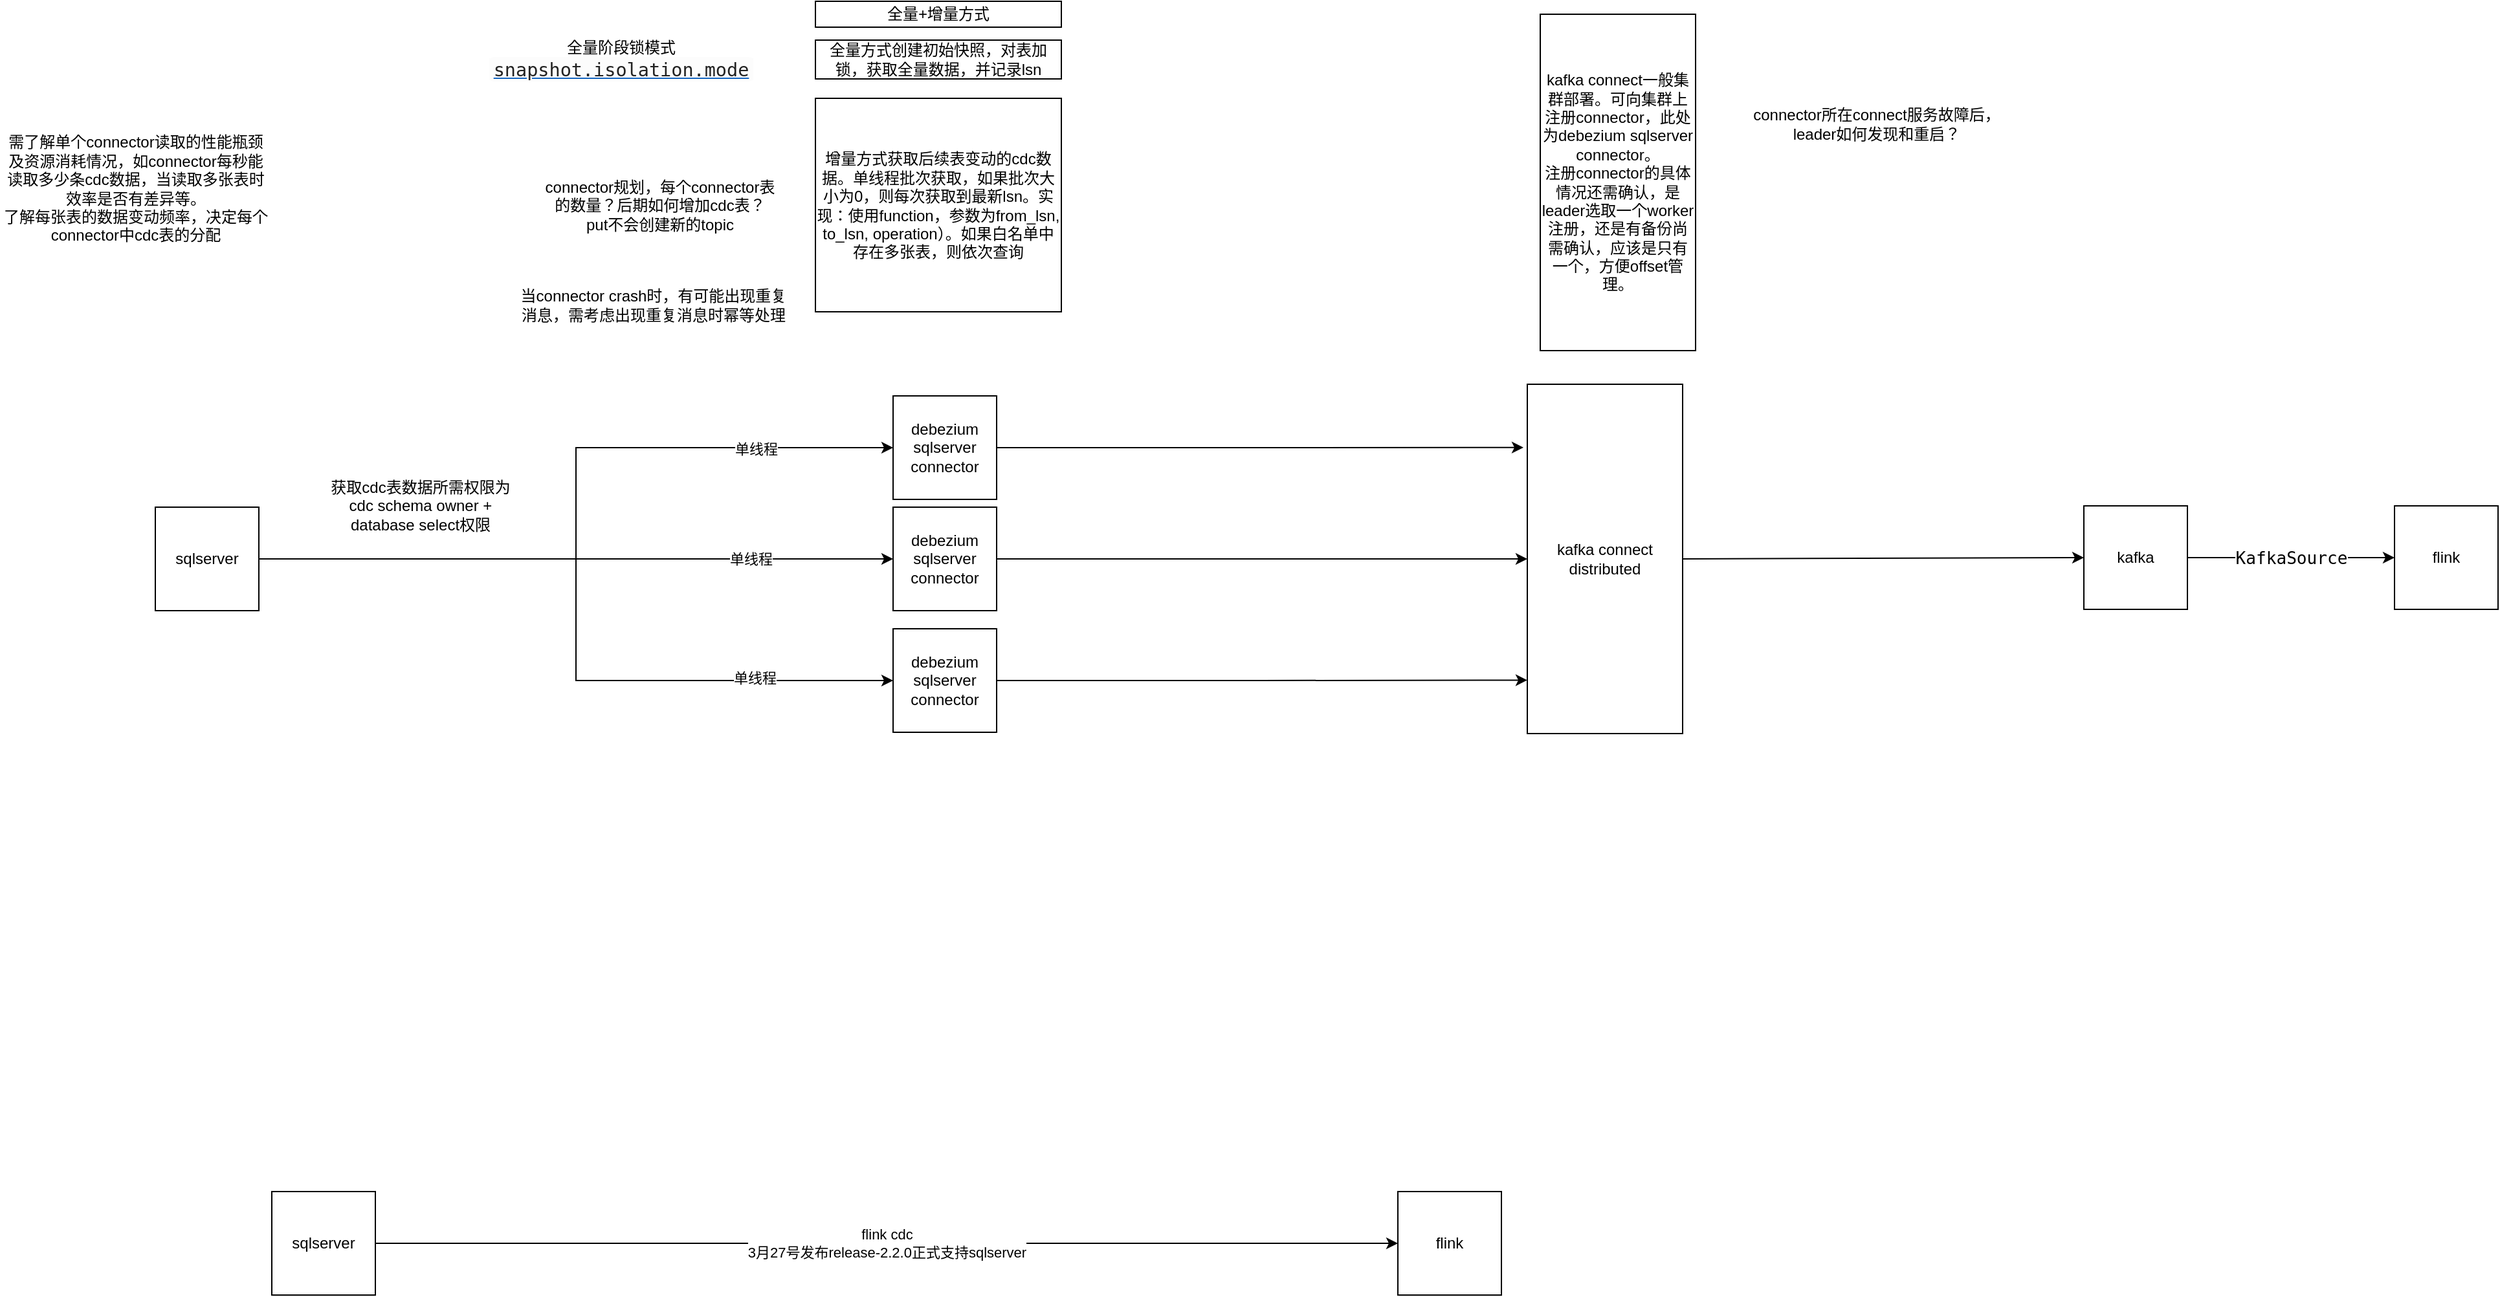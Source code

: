 <mxfile version="17.4.0" type="github">
  <diagram name="Page-1" id="74b105a0-9070-1c63-61bc-23e55f88626e">
    <mxGraphModel dx="2062" dy="1146" grid="1" gridSize="10" guides="1" tooltips="1" connect="1" arrows="1" fold="1" page="1" pageScale="1.5" pageWidth="1169" pageHeight="826" background="none" math="0" shadow="0">
      <root>
        <mxCell id="0" style=";html=1;" />
        <mxCell id="1" style=";html=1;" parent="0" />
        <mxCell id="Ck6pVBikPRRo8cWauUGt-11" style="edgeStyle=orthogonalEdgeStyle;rounded=0;orthogonalLoop=1;jettySize=auto;html=1;exitX=1;exitY=0.5;exitDx=0;exitDy=0;entryX=0;entryY=0.5;entryDx=0;entryDy=0;" parent="1" source="Ck6pVBikPRRo8cWauUGt-1" target="Ck6pVBikPRRo8cWauUGt-2" edge="1">
          <mxGeometry relative="1" as="geometry" />
        </mxCell>
        <mxCell id="Ck6pVBikPRRo8cWauUGt-27" value="单线程" style="edgeLabel;html=1;align=center;verticalAlign=middle;resizable=0;points=[];" parent="Ck6pVBikPRRo8cWauUGt-11" vertex="1" connectable="0">
          <mxGeometry x="0.632" y="-1" relative="1" as="geometry">
            <mxPoint as="offset" />
          </mxGeometry>
        </mxCell>
        <mxCell id="Ck6pVBikPRRo8cWauUGt-13" style="edgeStyle=orthogonalEdgeStyle;rounded=0;orthogonalLoop=1;jettySize=auto;html=1;exitX=1;exitY=0.5;exitDx=0;exitDy=0;entryX=0;entryY=0.5;entryDx=0;entryDy=0;" parent="1" source="Ck6pVBikPRRo8cWauUGt-1" target="Ck6pVBikPRRo8cWauUGt-3" edge="1">
          <mxGeometry relative="1" as="geometry" />
        </mxCell>
        <mxCell id="Ck6pVBikPRRo8cWauUGt-20" value="单线程" style="edgeLabel;html=1;align=center;verticalAlign=middle;resizable=0;points=[];" parent="Ck6pVBikPRRo8cWauUGt-13" vertex="1" connectable="0">
          <mxGeometry x="0.309" y="1" relative="1" as="geometry">
            <mxPoint x="59" y="1" as="offset" />
          </mxGeometry>
        </mxCell>
        <mxCell id="Ck6pVBikPRRo8cWauUGt-15" style="edgeStyle=orthogonalEdgeStyle;rounded=0;orthogonalLoop=1;jettySize=auto;html=1;exitX=1;exitY=0.5;exitDx=0;exitDy=0;entryX=0;entryY=0.5;entryDx=0;entryDy=0;" parent="1" source="Ck6pVBikPRRo8cWauUGt-1" target="Ck6pVBikPRRo8cWauUGt-4" edge="1">
          <mxGeometry relative="1" as="geometry" />
        </mxCell>
        <mxCell id="Ck6pVBikPRRo8cWauUGt-25" value="单线程" style="edgeLabel;html=1;align=center;verticalAlign=middle;resizable=0;points=[];" parent="Ck6pVBikPRRo8cWauUGt-15" vertex="1" connectable="0">
          <mxGeometry x="0.634" y="2" relative="1" as="geometry">
            <mxPoint as="offset" />
          </mxGeometry>
        </mxCell>
        <mxCell id="Ck6pVBikPRRo8cWauUGt-1" value="sqlserver" style="whiteSpace=wrap;html=1;aspect=fixed;" parent="1" vertex="1">
          <mxGeometry x="230" y="431" width="80" height="80" as="geometry" />
        </mxCell>
        <mxCell id="Ck6pVBikPRRo8cWauUGt-21" style="edgeStyle=orthogonalEdgeStyle;rounded=0;orthogonalLoop=1;jettySize=auto;html=1;exitX=1;exitY=0.5;exitDx=0;exitDy=0;entryX=-0.025;entryY=0.181;entryDx=0;entryDy=0;entryPerimeter=0;" parent="1" source="Ck6pVBikPRRo8cWauUGt-2" target="Ck6pVBikPRRo8cWauUGt-8" edge="1">
          <mxGeometry relative="1" as="geometry" />
        </mxCell>
        <mxCell id="Ck6pVBikPRRo8cWauUGt-2" value="debezium sqlserver connector" style="whiteSpace=wrap;html=1;aspect=fixed;" parent="1" vertex="1">
          <mxGeometry x="800" y="345" width="80" height="80" as="geometry" />
        </mxCell>
        <mxCell id="Ck6pVBikPRRo8cWauUGt-22" style="edgeStyle=orthogonalEdgeStyle;rounded=0;orthogonalLoop=1;jettySize=auto;html=1;exitX=1;exitY=0.5;exitDx=0;exitDy=0;entryX=0;entryY=0.5;entryDx=0;entryDy=0;" parent="1" source="Ck6pVBikPRRo8cWauUGt-3" target="Ck6pVBikPRRo8cWauUGt-8" edge="1">
          <mxGeometry relative="1" as="geometry" />
        </mxCell>
        <mxCell id="Ck6pVBikPRRo8cWauUGt-3" value="debezium sqlserver connector" style="whiteSpace=wrap;html=1;aspect=fixed;" parent="1" vertex="1">
          <mxGeometry x="800" y="431" width="80" height="80" as="geometry" />
        </mxCell>
        <mxCell id="Ck6pVBikPRRo8cWauUGt-23" style="edgeStyle=orthogonalEdgeStyle;rounded=0;orthogonalLoop=1;jettySize=auto;html=1;exitX=1;exitY=0.5;exitDx=0;exitDy=0;entryX=0;entryY=0.847;entryDx=0;entryDy=0;entryPerimeter=0;" parent="1" source="Ck6pVBikPRRo8cWauUGt-4" target="Ck6pVBikPRRo8cWauUGt-8" edge="1">
          <mxGeometry relative="1" as="geometry" />
        </mxCell>
        <mxCell id="Ck6pVBikPRRo8cWauUGt-4" value="debezium sqlserver connector" style="whiteSpace=wrap;html=1;aspect=fixed;" parent="1" vertex="1">
          <mxGeometry x="800" y="525" width="80" height="80" as="geometry" />
        </mxCell>
        <mxCell id="Ck6pVBikPRRo8cWauUGt-8" value="kafka connect&lt;br&gt;distributed" style="rounded=0;whiteSpace=wrap;html=1;gradientColor=none;" parent="1" vertex="1">
          <mxGeometry x="1290" y="336" width="120" height="270" as="geometry" />
        </mxCell>
        <mxCell id="Ck6pVBikPRRo8cWauUGt-30" value="&lt;pre style=&quot;background-color: #ffffff ; color: #080808 ; font-family: &amp;quot;jetbrains mono&amp;quot; , monospace ; font-size: 9.8pt&quot;&gt;&lt;span style=&quot;color: #000000&quot;&gt;KafkaSource&lt;/span&gt;&lt;/pre&gt;" style="edgeStyle=orthogonalEdgeStyle;rounded=0;orthogonalLoop=1;jettySize=auto;html=1;exitX=1;exitY=0.5;exitDx=0;exitDy=0;" parent="1" source="Ck6pVBikPRRo8cWauUGt-9" target="Ck6pVBikPRRo8cWauUGt-29" edge="1">
          <mxGeometry relative="1" as="geometry" />
        </mxCell>
        <mxCell id="Ck6pVBikPRRo8cWauUGt-9" value="kafka" style="whiteSpace=wrap;html=1;aspect=fixed;gradientColor=none;" parent="1" vertex="1">
          <mxGeometry x="1720" y="430" width="80" height="80" as="geometry" />
        </mxCell>
        <mxCell id="Ck6pVBikPRRo8cWauUGt-14" value="" style="endArrow=classic;html=1;rounded=0;exitX=1;exitY=0.5;exitDx=0;exitDy=0;entryX=0;entryY=0.5;entryDx=0;entryDy=0;" parent="1" source="Ck6pVBikPRRo8cWauUGt-8" target="Ck6pVBikPRRo8cWauUGt-9" edge="1">
          <mxGeometry width="50" height="50" relative="1" as="geometry">
            <mxPoint x="770" y="500" as="sourcePoint" />
            <mxPoint x="820" y="450" as="targetPoint" />
          </mxGeometry>
        </mxCell>
        <mxCell id="Ck6pVBikPRRo8cWauUGt-24" value="kafka connect一般集群部署。可向集群上注册connector，此处为debezium sqlserver connector。&lt;br&gt;注册connector的具体情况还需确认，是leader选取一个worker注册，还是有备份尚需确认，应该是只有一个，方便offset管理。" style="rounded=0;whiteSpace=wrap;html=1;gradientColor=none;" parent="1" vertex="1">
          <mxGeometry x="1300" y="50" width="120" height="260" as="geometry" />
        </mxCell>
        <mxCell id="Ck6pVBikPRRo8cWauUGt-28" value="需了解单个connector读取的性能瓶颈及资源消耗情况，如connector每秒能读取多少条cdc数据，当读取多张表时效率是否有差异等。&lt;br&gt;了解每张表的数据变动频率，决定每个connector中cdc表的分配" style="text;html=1;strokeColor=none;fillColor=none;align=center;verticalAlign=middle;whiteSpace=wrap;rounded=0;" parent="1" vertex="1">
          <mxGeometry x="110" y="130" width="210" height="110" as="geometry" />
        </mxCell>
        <mxCell id="Ck6pVBikPRRo8cWauUGt-29" value="flink" style="whiteSpace=wrap;html=1;aspect=fixed;gradientColor=none;" parent="1" vertex="1">
          <mxGeometry x="1960" y="430" width="80" height="80" as="geometry" />
        </mxCell>
        <mxCell id="Ck6pVBikPRRo8cWauUGt-37" value="flink cdc&lt;br&gt;3月27号发布release-2.2.0正式支持sqlserver" style="edgeStyle=orthogonalEdgeStyle;rounded=0;orthogonalLoop=1;jettySize=auto;html=1;entryX=0;entryY=0.5;entryDx=0;entryDy=0;" parent="1" source="Ck6pVBikPRRo8cWauUGt-31" target="Ck6pVBikPRRo8cWauUGt-33" edge="1">
          <mxGeometry relative="1" as="geometry" />
        </mxCell>
        <mxCell id="Ck6pVBikPRRo8cWauUGt-31" value="sqlserver" style="whiteSpace=wrap;html=1;aspect=fixed;gradientColor=none;" parent="1" vertex="1">
          <mxGeometry x="320" y="960" width="80" height="80" as="geometry" />
        </mxCell>
        <mxCell id="Ck6pVBikPRRo8cWauUGt-32" value="获取cdc表数据所需权限为cdc schema owner + database select权限" style="text;html=1;strokeColor=none;fillColor=none;align=center;verticalAlign=middle;whiteSpace=wrap;rounded=0;" parent="1" vertex="1">
          <mxGeometry x="360" y="400" width="150" height="60" as="geometry" />
        </mxCell>
        <mxCell id="Ck6pVBikPRRo8cWauUGt-33" value="flink" style="whiteSpace=wrap;html=1;aspect=fixed;gradientColor=none;" parent="1" vertex="1">
          <mxGeometry x="1190" y="960" width="80" height="80" as="geometry" />
        </mxCell>
        <mxCell id="uI7u7_bTOvq3PSHermQw-1" value="connector所在connect服务故障后，leader如何发现和重启？" style="text;html=1;strokeColor=none;fillColor=none;align=center;verticalAlign=middle;whiteSpace=wrap;rounded=0;" vertex="1" parent="1">
          <mxGeometry x="1460" y="120" width="200" height="30" as="geometry" />
        </mxCell>
        <mxCell id="uI7u7_bTOvq3PSHermQw-2" value="全量+增量方式" style="rounded=0;whiteSpace=wrap;html=1;" vertex="1" parent="1">
          <mxGeometry x="740" y="40" width="190" height="20" as="geometry" />
        </mxCell>
        <mxCell id="uI7u7_bTOvq3PSHermQw-3" value="全量方式创建初始快照，对表加锁，获取全量数据，并记录lsn" style="rounded=0;whiteSpace=wrap;html=1;" vertex="1" parent="1">
          <mxGeometry x="740" y="70" width="190" height="30" as="geometry" />
        </mxCell>
        <mxCell id="uI7u7_bTOvq3PSHermQw-4" value="增量方式获取后续表变动的cdc数据。单线程&lt;span style=&quot;text-align: left&quot;&gt;批次获取，如果批次大小为0，则每次获取到最新lsn。实现：使用function，参数为from_lsn, to_lsn, operation）。如果白名单中存在多张表，则依次查询&lt;/span&gt;" style="rounded=0;whiteSpace=wrap;html=1;" vertex="1" parent="1">
          <mxGeometry x="740" y="115" width="190" height="165" as="geometry" />
        </mxCell>
        <mxCell id="uI7u7_bTOvq3PSHermQw-5" value="connector规划，每个connector表的数量？后期如何增加cdc表？put不会创建新的topic" style="text;html=1;strokeColor=none;fillColor=none;align=center;verticalAlign=middle;whiteSpace=wrap;rounded=0;" vertex="1" parent="1">
          <mxGeometry x="530" y="162.5" width="180" height="70" as="geometry" />
        </mxCell>
        <mxCell id="uI7u7_bTOvq3PSHermQw-7" value="全量阶段锁模式&lt;a href=&quot;https://debezium.io/documentation/reference/1.9/connectors/sqlserver.html#sqlserver-property-snapshot-isolation-mode&quot; style=&quot;box-sizing: inherit ; color: rgb(21 , 101 , 192) ; font-family: , &amp;#34;helvetica&amp;#34; , &amp;#34;arial&amp;#34; , sans-serif ; font-size: 15.0px ; text-align: left ; background-color: rgb(252 , 252 , 252)&quot;&gt;&lt;code style=&quot;box-sizing: inherit ; font-family: &amp;#34;roboto mono&amp;#34; , monospace ; color: rgb(34 , 34 , 34) ; background: inherit ; border-radius: 0.25em ; font-size: 0.95em ; padding: 0.125em 0.25em&quot;&gt;snapshot.isolation.mode&lt;/code&gt;&lt;/a&gt;" style="text;html=1;strokeColor=none;fillColor=none;align=center;verticalAlign=middle;whiteSpace=wrap;rounded=0;" vertex="1" parent="1">
          <mxGeometry x="490" y="70" width="200" height="30" as="geometry" />
        </mxCell>
        <mxCell id="uI7u7_bTOvq3PSHermQw-8" value="当connector crash时，有可能出现重复消息，需考虑出现重复消息时幂等处理" style="text;html=1;strokeColor=none;fillColor=none;align=center;verticalAlign=middle;whiteSpace=wrap;rounded=0;" vertex="1" parent="1">
          <mxGeometry x="510" y="260" width="210" height="30" as="geometry" />
        </mxCell>
      </root>
    </mxGraphModel>
  </diagram>
</mxfile>
